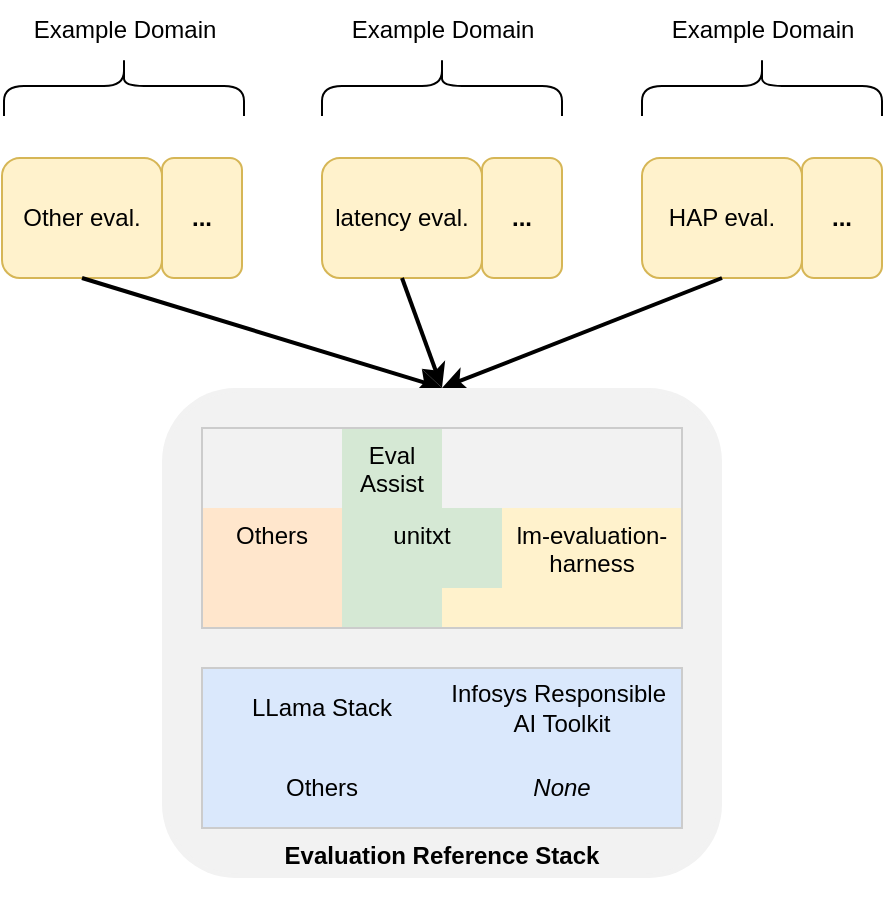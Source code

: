 <mxfile version="28.0.4">
  <diagram name="Page-1" id="09gnQbrcLcjUpxyhCd7x">
    <mxGraphModel dx="632" dy="574" grid="1" gridSize="10" guides="1" tooltips="1" connect="1" arrows="1" fold="1" page="1" pageScale="1" pageWidth="850" pageHeight="1100" background="#ffffff" math="0" shadow="0">
      <root>
        <mxCell id="0" />
        <mxCell id="1" parent="0" />
        <mxCell id="HqwWWxnO23v2ZquKlt4F-2" value="HAP eval." style="rounded=1;whiteSpace=wrap;html=1;fillColor=#fff2cc;strokeColor=#d6b656;" parent="1" vertex="1">
          <mxGeometry x="360" y="140" width="80" height="60" as="geometry" />
        </mxCell>
        <mxCell id="c8Kz1cjIccoRoO9TKuOa-3" value="&lt;b&gt;...&lt;/b&gt;" style="rounded=1;whiteSpace=wrap;html=1;fillColor=#fff2cc;strokeColor=#d6b656;" parent="1" vertex="1">
          <mxGeometry x="440" y="140" width="40" height="60" as="geometry" />
        </mxCell>
        <mxCell id="c8Kz1cjIccoRoO9TKuOa-4" value="latency eval.&lt;span style=&quot;color: rgba(0, 0, 0, 0); font-family: monospace; font-size: 0px; text-align: start; text-wrap: nowrap;&quot;&gt;%3CmxGraphModel%3E%3Croot%3E%3CmxCell%20id%3D%220%22%2F%3E%3CmxCell%20id%3D%221%22%20parent%3D%220%22%2F%3E%3CmxCell%20id%3D%222%22%20value%3D%22HAP%20eval.%22%20style%3D%22rounded%3D1%3BwhiteSpace%3Dwrap%3Bhtml%3D1%3BfillColor%3D%23fff2cc%3BstrokeColor%3D%23d6b656%3B%22%20vertex%3D%221%22%20parent%3D%221%22%3E%3CmxGeometry%20x%3D%22360%22%20y%3D%22340%22%20width%3D%2280%22%20height%3D%2260%22%20as%3D%22geometry%22%2F%3E%3C%2FmxCell%3E%3CmxCell%20id%3D%223%22%20value%3D%22%26lt%3Bb%26gt%3B...%26lt%3B%2Fb%26gt%3B%22%20style%3D%22rounded%3D1%3BwhiteSpace%3Dwrap%3Bhtml%3D1%3BfillColor%3D%23fff2cc%3BstrokeColor%3D%23d6b656%3B%22%20vertex%3D%221%22%20parent%3D%221%22%3E%3CmxGeometry%20x%3D%22440%22%20y%3D%22340%22%20width%3D%2240%22%20height%3D%2260%22%20as%3D%22geometry%22%2F%3E%3C%2FmxCell%3E%3C%2Froot%3E%3C%2FmxGraphModel%3E&lt;/span&gt;" style="rounded=1;whiteSpace=wrap;html=1;fillColor=#fff2cc;strokeColor=#d6b656;" parent="1" vertex="1">
          <mxGeometry x="200" y="140" width="80" height="60" as="geometry" />
        </mxCell>
        <mxCell id="c8Kz1cjIccoRoO9TKuOa-5" value="&lt;b&gt;...&lt;/b&gt;" style="rounded=1;whiteSpace=wrap;html=1;fillColor=#fff2cc;strokeColor=#d6b656;" parent="1" vertex="1">
          <mxGeometry x="280" y="140" width="40" height="60" as="geometry" />
        </mxCell>
        <mxCell id="c8Kz1cjIccoRoO9TKuOa-7" value="&lt;b&gt;...&lt;/b&gt;" style="rounded=1;whiteSpace=wrap;html=1;fillColor=#fff2cc;strokeColor=#d6b656;" parent="1" vertex="1">
          <mxGeometry x="120" y="140" width="40" height="60" as="geometry" />
        </mxCell>
        <mxCell id="c8Kz1cjIccoRoO9TKuOa-9" value="" style="shape=curlyBracket;whiteSpace=wrap;html=1;rounded=1;flipH=1;labelPosition=right;verticalLabelPosition=middle;align=left;verticalAlign=middle;size=0.5;rotation=270;" parent="1" vertex="1">
          <mxGeometry x="405" y="44" width="30" height="120" as="geometry" />
        </mxCell>
        <mxCell id="c8Kz1cjIccoRoO9TKuOa-10" value="Example Domain" style="text;html=1;align=center;verticalAlign=middle;resizable=0;points=[];autosize=1;strokeColor=none;fillColor=none;" parent="1" vertex="1">
          <mxGeometry x="365" y="61" width="110" height="30" as="geometry" />
        </mxCell>
        <mxCell id="c8Kz1cjIccoRoO9TKuOa-11" value="" style="shape=curlyBracket;whiteSpace=wrap;html=1;rounded=1;flipH=1;labelPosition=right;verticalLabelPosition=middle;align=left;verticalAlign=middle;size=0.5;rotation=270;" parent="1" vertex="1">
          <mxGeometry x="245" y="44" width="30" height="120" as="geometry" />
        </mxCell>
        <mxCell id="c8Kz1cjIccoRoO9TKuOa-12" value="Example Domain" style="text;html=1;align=center;verticalAlign=middle;resizable=0;points=[];autosize=1;strokeColor=none;fillColor=none;" parent="1" vertex="1">
          <mxGeometry x="205" y="61" width="110" height="30" as="geometry" />
        </mxCell>
        <mxCell id="c8Kz1cjIccoRoO9TKuOa-18" value="" style="endArrow=classic;html=1;rounded=0;exitX=0.5;exitY=1;exitDx=0;exitDy=0;strokeWidth=2;entryX=0.5;entryY=0;entryDx=0;entryDy=0;" parent="1" source="HqwWWxnO23v2ZquKlt4F-2" target="x0tJS8G9HbqzfCGhyq9s-12" edge="1">
          <mxGeometry width="50" height="50" relative="1" as="geometry">
            <mxPoint x="410" y="210" as="sourcePoint" />
            <mxPoint x="383" y="250" as="targetPoint" />
          </mxGeometry>
        </mxCell>
        <mxCell id="c8Kz1cjIccoRoO9TKuOa-19" value="Other eval." style="rounded=1;whiteSpace=wrap;html=1;fillColor=#fff2cc;strokeColor=#d6b656;" parent="1" vertex="1">
          <mxGeometry x="40" y="140" width="80" height="60" as="geometry" />
        </mxCell>
        <mxCell id="c8Kz1cjIccoRoO9TKuOa-21" value="" style="shape=curlyBracket;whiteSpace=wrap;html=1;rounded=1;flipH=1;labelPosition=right;verticalLabelPosition=middle;align=left;verticalAlign=middle;size=0.5;rotation=270;" parent="1" vertex="1">
          <mxGeometry x="86" y="44" width="30" height="120" as="geometry" />
        </mxCell>
        <mxCell id="c8Kz1cjIccoRoO9TKuOa-22" value="Example Domain" style="text;html=1;align=center;verticalAlign=middle;resizable=0;points=[];autosize=1;strokeColor=none;fillColor=none;" parent="1" vertex="1">
          <mxGeometry x="46" y="61" width="110" height="30" as="geometry" />
        </mxCell>
        <mxCell id="c8Kz1cjIccoRoO9TKuOa-23" value="" style="endArrow=classic;html=1;rounded=0;exitX=0.5;exitY=1;exitDx=0;exitDy=0;strokeWidth=2;entryX=0.5;entryY=0;entryDx=0;entryDy=0;" parent="1" source="c8Kz1cjIccoRoO9TKuOa-19" target="x0tJS8G9HbqzfCGhyq9s-12" edge="1">
          <mxGeometry width="50" height="50" relative="1" as="geometry">
            <mxPoint x="150" y="210" as="sourcePoint" />
            <mxPoint x="270" y="400" as="targetPoint" />
          </mxGeometry>
        </mxCell>
        <mxCell id="I_eKQ2xqUoPQEGkjYmp6-3" value="" style="endArrow=classic;html=1;rounded=0;exitX=0.5;exitY=1;exitDx=0;exitDy=0;strokeWidth=2;entryX=0.5;entryY=0;entryDx=0;entryDy=0;" parent="1" source="c8Kz1cjIccoRoO9TKuOa-4" target="x0tJS8G9HbqzfCGhyq9s-12" edge="1">
          <mxGeometry width="50" height="50" relative="1" as="geometry">
            <mxPoint x="310" y="270" as="sourcePoint" />
            <mxPoint x="392" y="348" as="targetPoint" />
          </mxGeometry>
        </mxCell>
        <mxCell id="e0O7plwyOVTYNhSyArdF-21" value="" style="group" vertex="1" connectable="0" parent="1">
          <mxGeometry x="100" y="270" width="320" height="240" as="geometry" />
        </mxCell>
        <mxCell id="c8Kz1cjIccoRoO9TKuOa-14" value="" style="endArrow=classic;html=1;rounded=0;exitX=0.5;exitY=1;exitDx=0;exitDy=0;strokeWidth=3;" parent="e0O7plwyOVTYNhSyArdF-21" edge="1">
          <mxGeometry width="50" height="50" relative="1" as="geometry">
            <mxPoint x="315" y="10" as="sourcePoint" />
            <mxPoint x="315" y="10" as="targetPoint" />
          </mxGeometry>
        </mxCell>
        <mxCell id="x0tJS8G9HbqzfCGhyq9s-11" value="" style="group" parent="e0O7plwyOVTYNhSyArdF-21" vertex="1" connectable="0">
          <mxGeometry width="320" height="240" as="geometry" />
        </mxCell>
        <mxCell id="x0tJS8G9HbqzfCGhyq9s-12" value="&lt;b&gt;Evaluation Reference Stack&lt;/b&gt;" style="shape=ext;double=1;rounded=1;whiteSpace=wrap;html=1;verticalAlign=bottom;fillColor=#F2F2F2;strokeColor=none;" parent="x0tJS8G9HbqzfCGhyq9s-11" vertex="1">
          <mxGeometry x="20" y="-15" width="280" height="245" as="geometry" />
        </mxCell>
        <mxCell id="e0O7plwyOVTYNhSyArdF-3" value="&lt;i&gt;None&lt;/i&gt;" style="rounded=0;whiteSpace=wrap;html=1;fillColor=#dae8fc;strokeColor=none;" vertex="1" parent="x0tJS8G9HbqzfCGhyq9s-11">
          <mxGeometry x="160" y="165" width="120" height="40" as="geometry" />
        </mxCell>
        <mxCell id="e0O7plwyOVTYNhSyArdF-4" value="LLama Stack" style="rounded=0;whiteSpace=wrap;html=1;fillColor=#dae8fc;strokeColor=none;" vertex="1" parent="x0tJS8G9HbqzfCGhyq9s-11">
          <mxGeometry x="40" y="125" width="120" height="40" as="geometry" />
        </mxCell>
        <mxCell id="e0O7plwyOVTYNhSyArdF-5" value="Others" style="rounded=0;whiteSpace=wrap;html=1;fillColor=#dae8fc;strokeColor=none;" vertex="1" parent="x0tJS8G9HbqzfCGhyq9s-11">
          <mxGeometry x="40" y="165" width="120" height="40" as="geometry" />
        </mxCell>
        <mxCell id="e0O7plwyOVTYNhSyArdF-7" value="Eval Assist" style="rounded=0;whiteSpace=wrap;html=1;fillColor=#d5e8d4;strokeColor=none;verticalAlign=top;" vertex="1" parent="x0tJS8G9HbqzfCGhyq9s-11">
          <mxGeometry x="110" y="5" width="50" height="40" as="geometry" />
        </mxCell>
        <mxCell id="e0O7plwyOVTYNhSyArdF-9" value="unitxt" style="rounded=0;whiteSpace=wrap;html=1;fillColor=#d5e8d4;strokeColor=none;verticalAlign=top;" vertex="1" parent="x0tJS8G9HbqzfCGhyq9s-11">
          <mxGeometry x="110" y="45" width="80" height="60" as="geometry" />
        </mxCell>
        <mxCell id="e0O7plwyOVTYNhSyArdF-10" value="Others" style="rounded=0;whiteSpace=wrap;html=1;fillColor=#ffe6cc;strokeColor=none;verticalAlign=top;" vertex="1" parent="x0tJS8G9HbqzfCGhyq9s-11">
          <mxGeometry x="40" y="45" width="70" height="60" as="geometry" />
        </mxCell>
        <mxCell id="e0O7plwyOVTYNhSyArdF-11" value="&lt;span style=&quot;color: rgb(0, 0, 0); font-family: Helvetica; font-size: 12px; font-style: normal; font-variant-ligatures: normal; font-variant-caps: normal; font-weight: 400; letter-spacing: normal; orphans: 2; text-align: center; text-indent: 0px; text-transform: none; widows: 2; word-spacing: 0px; -webkit-text-stroke-width: 0px; white-space: normal; text-decoration-thickness: initial; text-decoration-style: initial; text-decoration-color: initial; float: none; display: inline !important;&quot;&gt;lm-evaluation-harness&lt;/span&gt;" style="rounded=0;whiteSpace=wrap;html=1;fillColor=#fff2cc;strokeColor=none;verticalAlign=top;" vertex="1" parent="x0tJS8G9HbqzfCGhyq9s-11">
          <mxGeometry x="190" y="45" width="90" height="60" as="geometry" />
        </mxCell>
        <mxCell id="e0O7plwyOVTYNhSyArdF-12" value="" style="rounded=0;whiteSpace=wrap;html=1;fillColor=#fff2cc;strokeColor=none;verticalAlign=top;" vertex="1" parent="x0tJS8G9HbqzfCGhyq9s-11">
          <mxGeometry x="160" y="85" width="80" height="20" as="geometry" />
        </mxCell>
        <mxCell id="e0O7plwyOVTYNhSyArdF-1" value="Infosys Responsible&amp;nbsp;&lt;div&gt;AI Toolkit&lt;/div&gt;" style="rounded=0;whiteSpace=wrap;html=1;fillColor=#dae8fc;strokeColor=none;" vertex="1" parent="x0tJS8G9HbqzfCGhyq9s-11">
          <mxGeometry x="160" y="125" width="120" height="40" as="geometry" />
        </mxCell>
        <mxCell id="e0O7plwyOVTYNhSyArdF-16" value="" style="rounded=0;whiteSpace=wrap;html=1;fillColor=none;strokeColor=#CCCCCC;" vertex="1" parent="x0tJS8G9HbqzfCGhyq9s-11">
          <mxGeometry x="40" y="125" width="240" height="80" as="geometry" />
        </mxCell>
        <mxCell id="e0O7plwyOVTYNhSyArdF-17" value="" style="rounded=0;whiteSpace=wrap;html=1;fillColor=none;strokeColor=#CCCCCC;" vertex="1" parent="x0tJS8G9HbqzfCGhyq9s-11">
          <mxGeometry x="40" y="5" width="240" height="100" as="geometry" />
        </mxCell>
      </root>
    </mxGraphModel>
  </diagram>
</mxfile>
